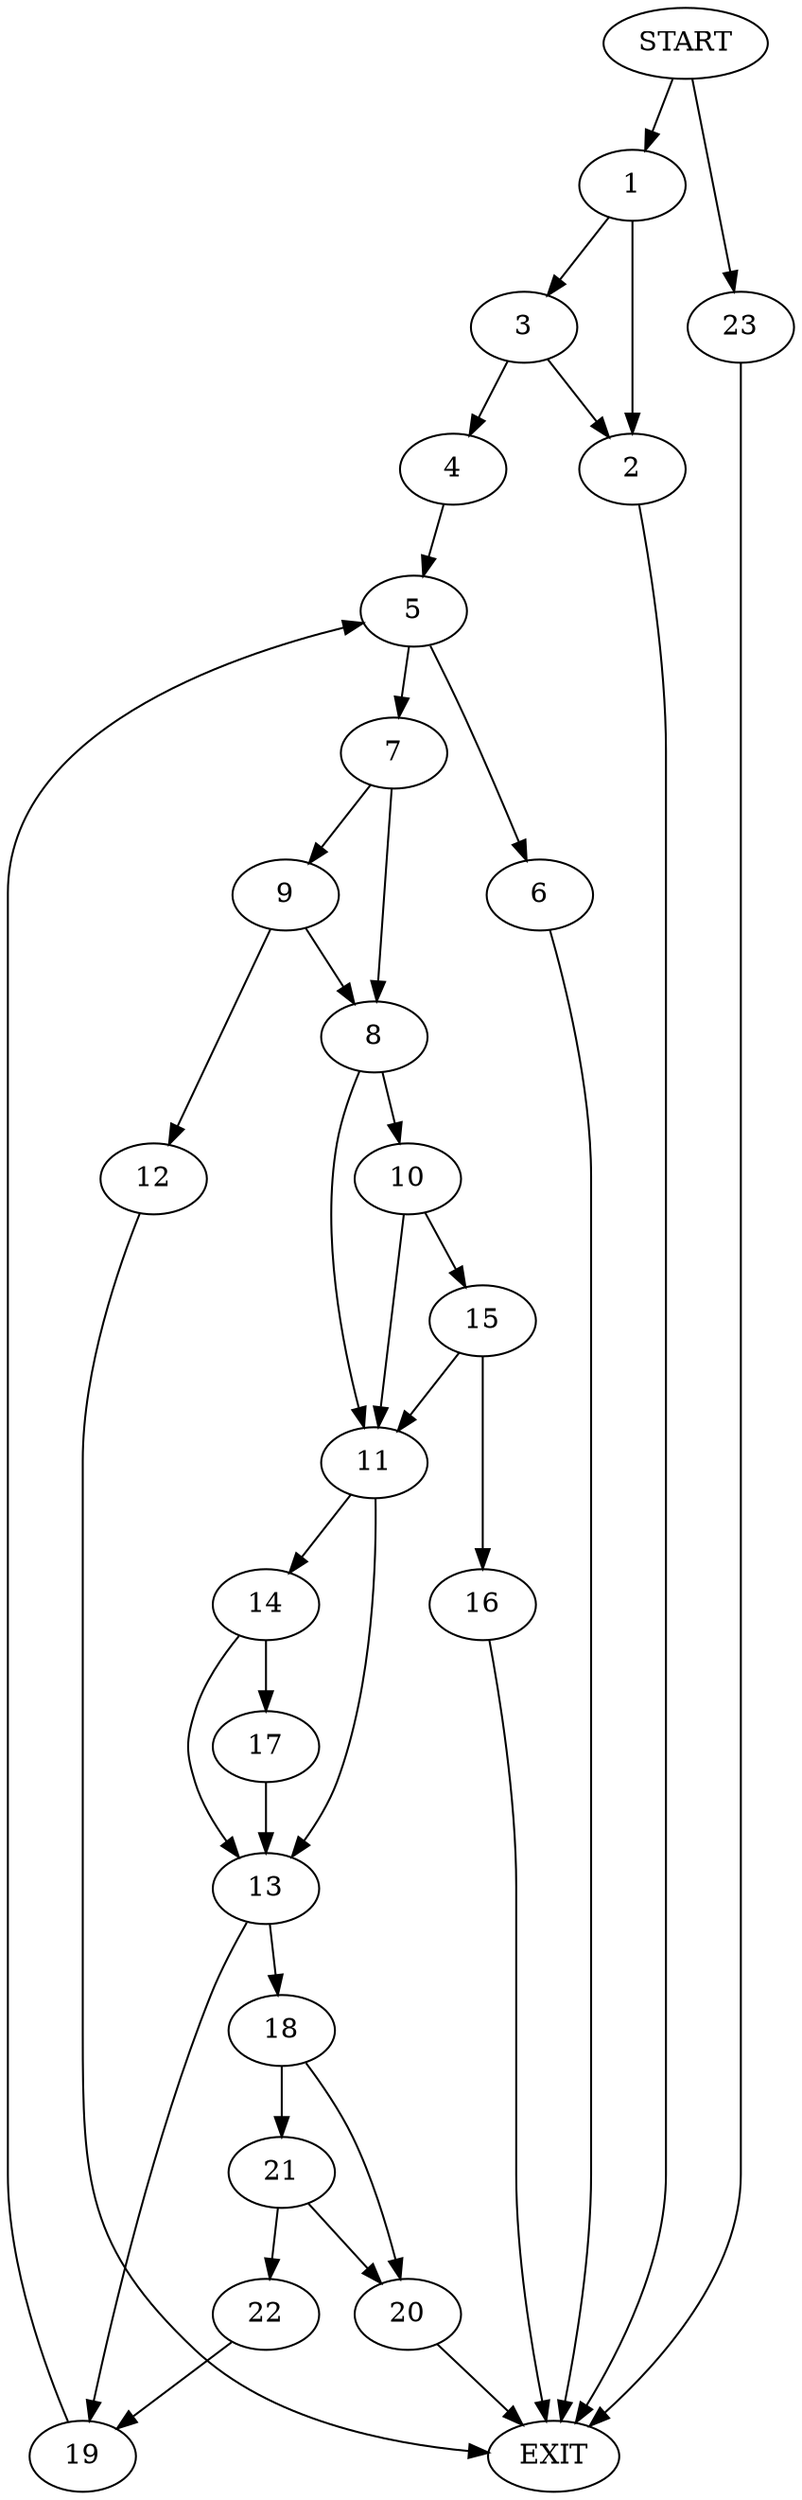 digraph {
0 [label="START"]
24 [label="EXIT"]
0 -> 1
1 -> 2
1 -> 3
2 -> 24
3 -> 2
3 -> 4
4 -> 5
5 -> 6
5 -> 7
7 -> 8
7 -> 9
6 -> 24
8 -> 10
8 -> 11
9 -> 12
9 -> 8
12 -> 24
11 -> 13
11 -> 14
10 -> 11
10 -> 15
15 -> 16
15 -> 11
16 -> 24
14 -> 13
14 -> 17
13 -> 18
13 -> 19
17 -> 13
19 -> 5
18 -> 20
18 -> 21
20 -> 24
21 -> 20
21 -> 22
22 -> 19
0 -> 23
23 -> 24
}
